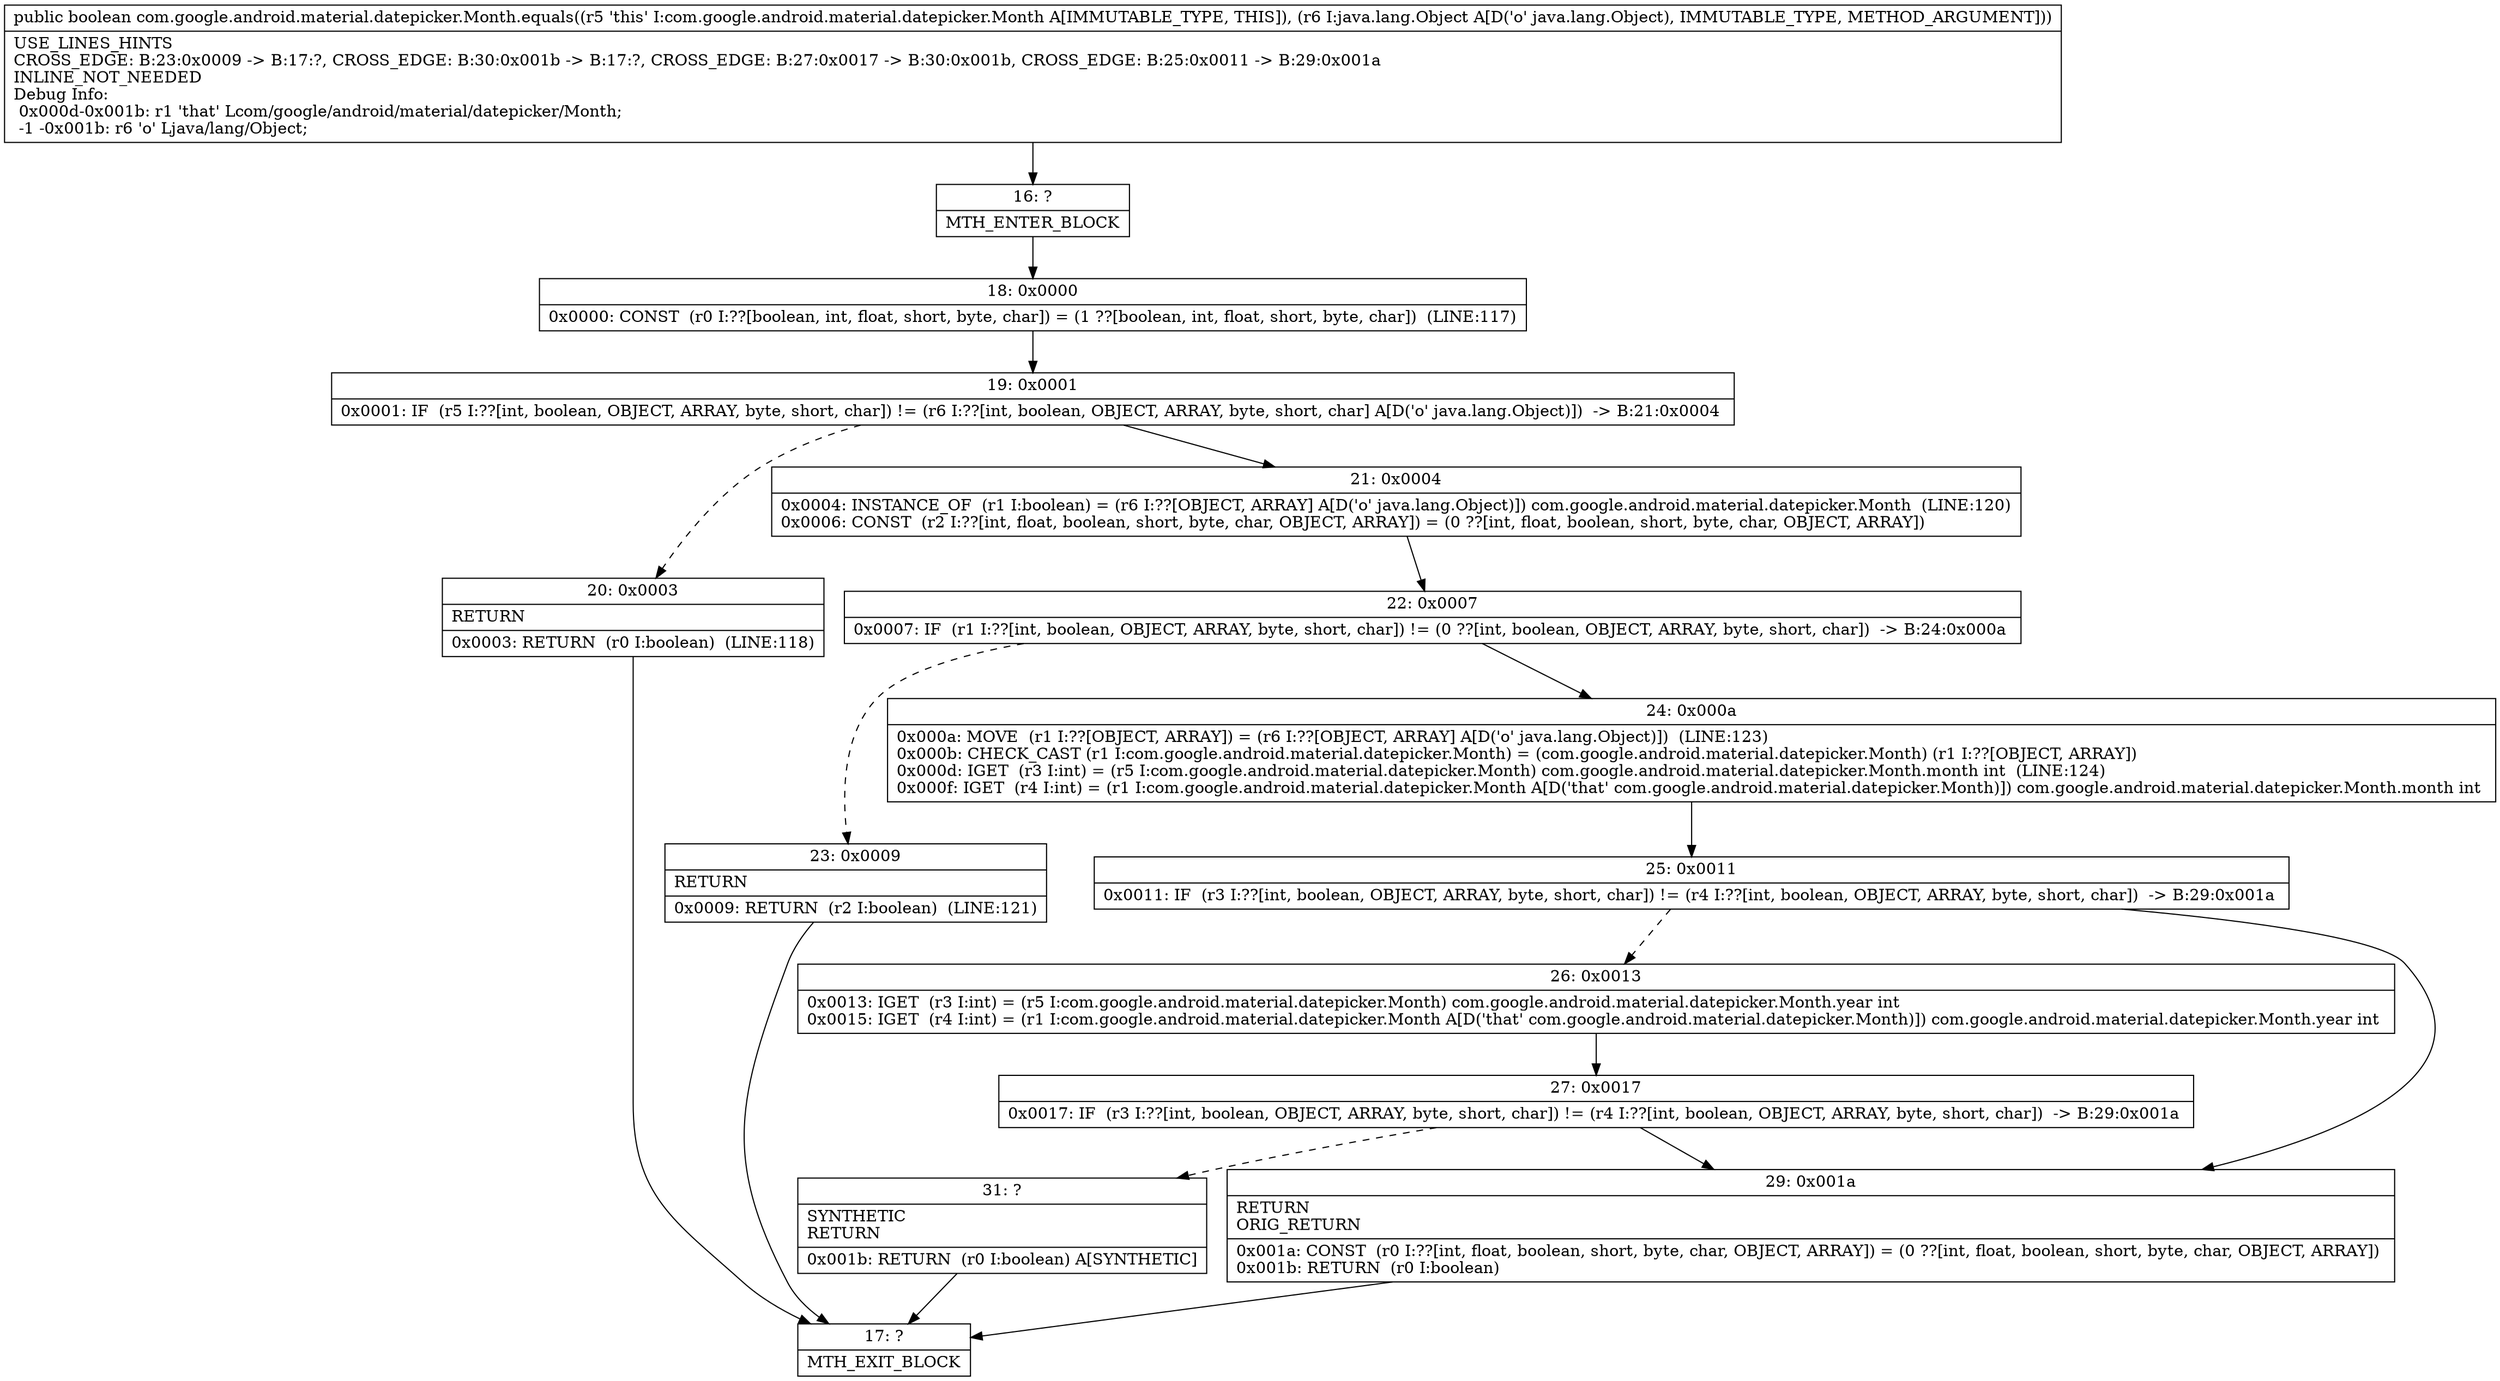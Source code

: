 digraph "CFG forcom.google.android.material.datepicker.Month.equals(Ljava\/lang\/Object;)Z" {
Node_16 [shape=record,label="{16\:\ ?|MTH_ENTER_BLOCK\l}"];
Node_18 [shape=record,label="{18\:\ 0x0000|0x0000: CONST  (r0 I:??[boolean, int, float, short, byte, char]) = (1 ??[boolean, int, float, short, byte, char])  (LINE:117)\l}"];
Node_19 [shape=record,label="{19\:\ 0x0001|0x0001: IF  (r5 I:??[int, boolean, OBJECT, ARRAY, byte, short, char]) != (r6 I:??[int, boolean, OBJECT, ARRAY, byte, short, char] A[D('o' java.lang.Object)])  \-\> B:21:0x0004 \l}"];
Node_20 [shape=record,label="{20\:\ 0x0003|RETURN\l|0x0003: RETURN  (r0 I:boolean)  (LINE:118)\l}"];
Node_17 [shape=record,label="{17\:\ ?|MTH_EXIT_BLOCK\l}"];
Node_21 [shape=record,label="{21\:\ 0x0004|0x0004: INSTANCE_OF  (r1 I:boolean) = (r6 I:??[OBJECT, ARRAY] A[D('o' java.lang.Object)]) com.google.android.material.datepicker.Month  (LINE:120)\l0x0006: CONST  (r2 I:??[int, float, boolean, short, byte, char, OBJECT, ARRAY]) = (0 ??[int, float, boolean, short, byte, char, OBJECT, ARRAY]) \l}"];
Node_22 [shape=record,label="{22\:\ 0x0007|0x0007: IF  (r1 I:??[int, boolean, OBJECT, ARRAY, byte, short, char]) != (0 ??[int, boolean, OBJECT, ARRAY, byte, short, char])  \-\> B:24:0x000a \l}"];
Node_23 [shape=record,label="{23\:\ 0x0009|RETURN\l|0x0009: RETURN  (r2 I:boolean)  (LINE:121)\l}"];
Node_24 [shape=record,label="{24\:\ 0x000a|0x000a: MOVE  (r1 I:??[OBJECT, ARRAY]) = (r6 I:??[OBJECT, ARRAY] A[D('o' java.lang.Object)])  (LINE:123)\l0x000b: CHECK_CAST (r1 I:com.google.android.material.datepicker.Month) = (com.google.android.material.datepicker.Month) (r1 I:??[OBJECT, ARRAY]) \l0x000d: IGET  (r3 I:int) = (r5 I:com.google.android.material.datepicker.Month) com.google.android.material.datepicker.Month.month int  (LINE:124)\l0x000f: IGET  (r4 I:int) = (r1 I:com.google.android.material.datepicker.Month A[D('that' com.google.android.material.datepicker.Month)]) com.google.android.material.datepicker.Month.month int \l}"];
Node_25 [shape=record,label="{25\:\ 0x0011|0x0011: IF  (r3 I:??[int, boolean, OBJECT, ARRAY, byte, short, char]) != (r4 I:??[int, boolean, OBJECT, ARRAY, byte, short, char])  \-\> B:29:0x001a \l}"];
Node_26 [shape=record,label="{26\:\ 0x0013|0x0013: IGET  (r3 I:int) = (r5 I:com.google.android.material.datepicker.Month) com.google.android.material.datepicker.Month.year int \l0x0015: IGET  (r4 I:int) = (r1 I:com.google.android.material.datepicker.Month A[D('that' com.google.android.material.datepicker.Month)]) com.google.android.material.datepicker.Month.year int \l}"];
Node_27 [shape=record,label="{27\:\ 0x0017|0x0017: IF  (r3 I:??[int, boolean, OBJECT, ARRAY, byte, short, char]) != (r4 I:??[int, boolean, OBJECT, ARRAY, byte, short, char])  \-\> B:29:0x001a \l}"];
Node_31 [shape=record,label="{31\:\ ?|SYNTHETIC\lRETURN\l|0x001b: RETURN  (r0 I:boolean) A[SYNTHETIC]\l}"];
Node_29 [shape=record,label="{29\:\ 0x001a|RETURN\lORIG_RETURN\l|0x001a: CONST  (r0 I:??[int, float, boolean, short, byte, char, OBJECT, ARRAY]) = (0 ??[int, float, boolean, short, byte, char, OBJECT, ARRAY]) \l0x001b: RETURN  (r0 I:boolean) \l}"];
MethodNode[shape=record,label="{public boolean com.google.android.material.datepicker.Month.equals((r5 'this' I:com.google.android.material.datepicker.Month A[IMMUTABLE_TYPE, THIS]), (r6 I:java.lang.Object A[D('o' java.lang.Object), IMMUTABLE_TYPE, METHOD_ARGUMENT]))  | USE_LINES_HINTS\lCROSS_EDGE: B:23:0x0009 \-\> B:17:?, CROSS_EDGE: B:30:0x001b \-\> B:17:?, CROSS_EDGE: B:27:0x0017 \-\> B:30:0x001b, CROSS_EDGE: B:25:0x0011 \-\> B:29:0x001a\lINLINE_NOT_NEEDED\lDebug Info:\l  0x000d\-0x001b: r1 'that' Lcom\/google\/android\/material\/datepicker\/Month;\l  \-1 \-0x001b: r6 'o' Ljava\/lang\/Object;\l}"];
MethodNode -> Node_16;Node_16 -> Node_18;
Node_18 -> Node_19;
Node_19 -> Node_20[style=dashed];
Node_19 -> Node_21;
Node_20 -> Node_17;
Node_21 -> Node_22;
Node_22 -> Node_23[style=dashed];
Node_22 -> Node_24;
Node_23 -> Node_17;
Node_24 -> Node_25;
Node_25 -> Node_26[style=dashed];
Node_25 -> Node_29;
Node_26 -> Node_27;
Node_27 -> Node_29;
Node_27 -> Node_31[style=dashed];
Node_31 -> Node_17;
Node_29 -> Node_17;
}

